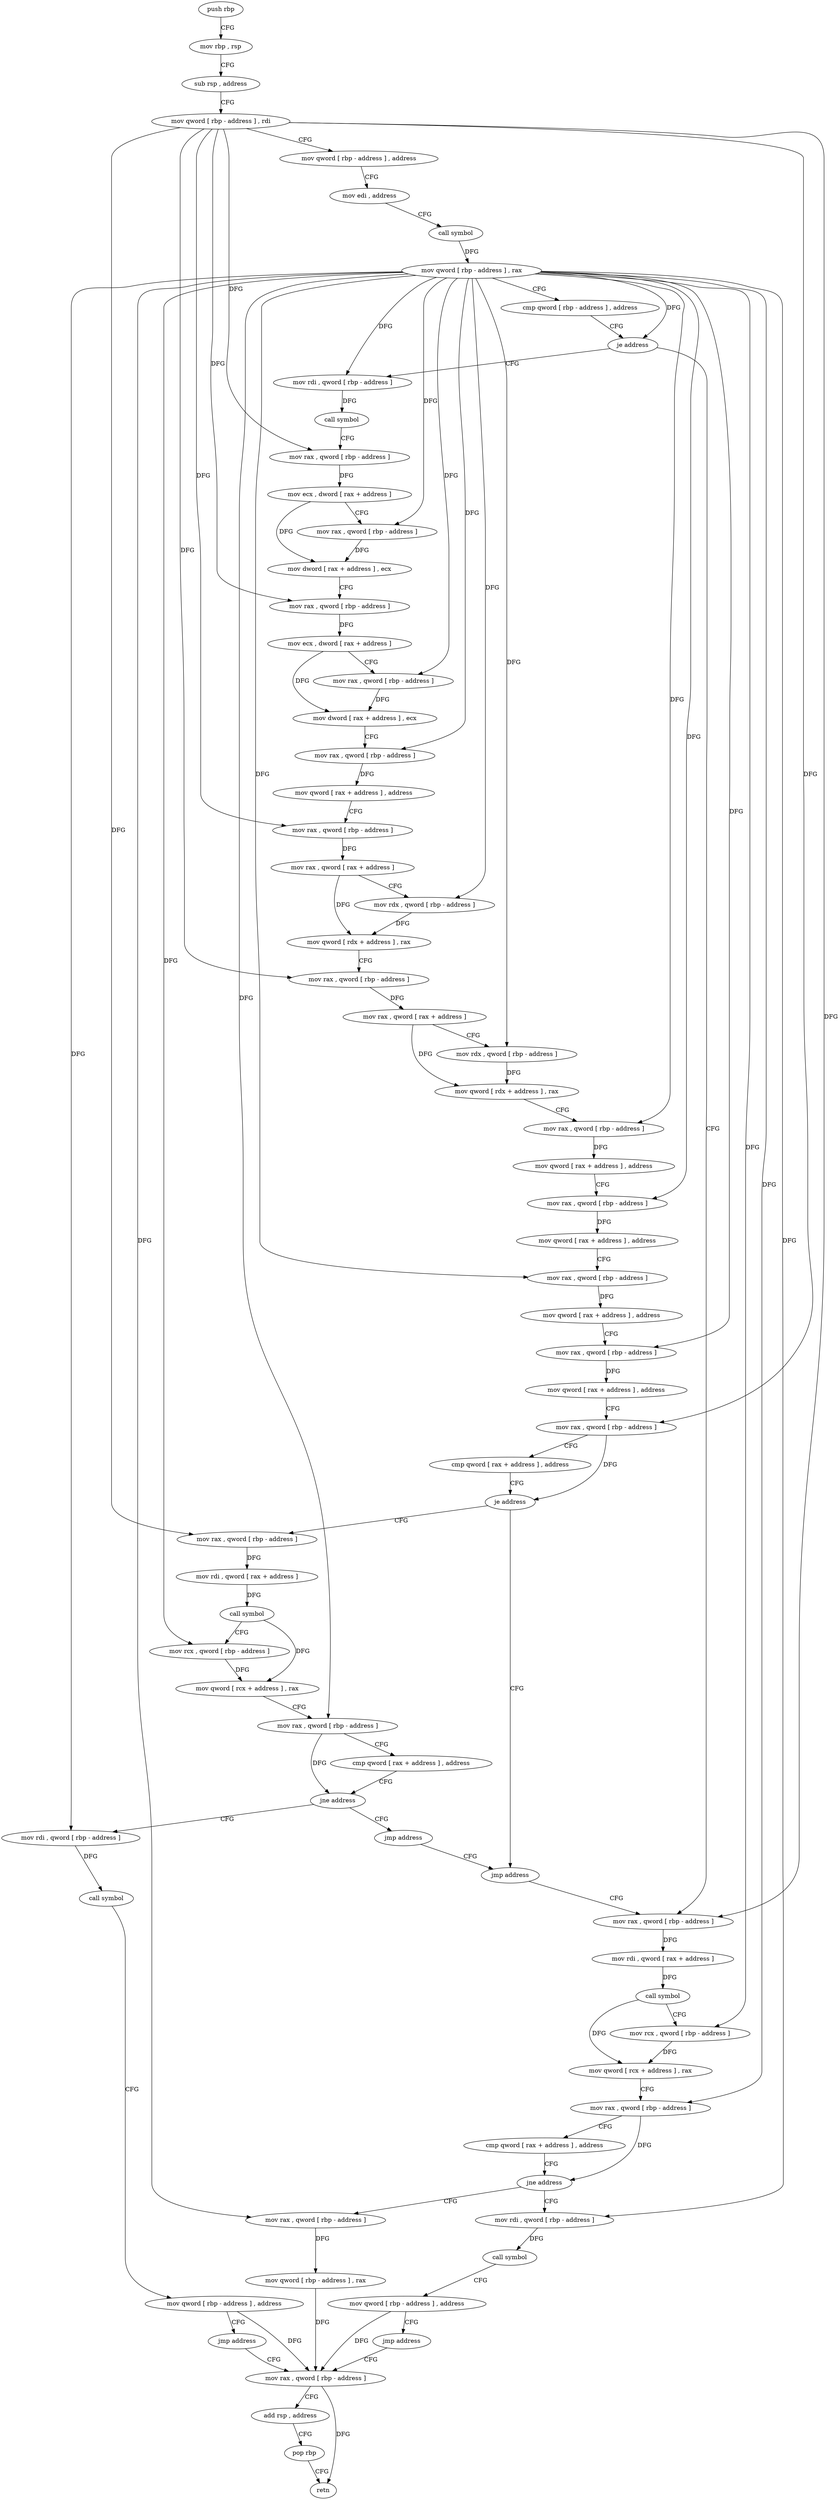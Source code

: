 digraph "func" {
"91824" [label = "push rbp" ]
"91825" [label = "mov rbp , rsp" ]
"91828" [label = "sub rsp , address" ]
"91832" [label = "mov qword [ rbp - address ] , rdi" ]
"91836" [label = "mov qword [ rbp - address ] , address" ]
"91844" [label = "mov edi , address" ]
"91849" [label = "call symbol" ]
"91854" [label = "mov qword [ rbp - address ] , rax" ]
"91858" [label = "cmp qword [ rbp - address ] , address" ]
"91863" [label = "je address" ]
"92081" [label = "mov rax , qword [ rbp - address ]" ]
"91869" [label = "mov rdi , qword [ rbp - address ]" ]
"92085" [label = "mov rdi , qword [ rax + address ]" ]
"92089" [label = "call symbol" ]
"92094" [label = "mov rcx , qword [ rbp - address ]" ]
"92098" [label = "mov qword [ rcx + address ] , rax" ]
"92102" [label = "mov rax , qword [ rbp - address ]" ]
"92106" [label = "cmp qword [ rax + address ] , address" ]
"92111" [label = "jne address" ]
"92139" [label = "mov rax , qword [ rbp - address ]" ]
"92117" [label = "mov rdi , qword [ rbp - address ]" ]
"91873" [label = "call symbol" ]
"91878" [label = "mov rax , qword [ rbp - address ]" ]
"91882" [label = "mov ecx , dword [ rax + address ]" ]
"91885" [label = "mov rax , qword [ rbp - address ]" ]
"91889" [label = "mov dword [ rax + address ] , ecx" ]
"91892" [label = "mov rax , qword [ rbp - address ]" ]
"91896" [label = "mov ecx , dword [ rax + address ]" ]
"91899" [label = "mov rax , qword [ rbp - address ]" ]
"91903" [label = "mov dword [ rax + address ] , ecx" ]
"91906" [label = "mov rax , qword [ rbp - address ]" ]
"91910" [label = "mov qword [ rax + address ] , address" ]
"91918" [label = "mov rax , qword [ rbp - address ]" ]
"91922" [label = "mov rax , qword [ rax + address ]" ]
"91926" [label = "mov rdx , qword [ rbp - address ]" ]
"91930" [label = "mov qword [ rdx + address ] , rax" ]
"91934" [label = "mov rax , qword [ rbp - address ]" ]
"91938" [label = "mov rax , qword [ rax + address ]" ]
"91942" [label = "mov rdx , qword [ rbp - address ]" ]
"91946" [label = "mov qword [ rdx + address ] , rax" ]
"91950" [label = "mov rax , qword [ rbp - address ]" ]
"91954" [label = "mov qword [ rax + address ] , address" ]
"91962" [label = "mov rax , qword [ rbp - address ]" ]
"91966" [label = "mov qword [ rax + address ] , address" ]
"91974" [label = "mov rax , qword [ rbp - address ]" ]
"91978" [label = "mov qword [ rax + address ] , address" ]
"91986" [label = "mov rax , qword [ rbp - address ]" ]
"91990" [label = "mov qword [ rax + address ] , address" ]
"91998" [label = "mov rax , qword [ rbp - address ]" ]
"92002" [label = "cmp qword [ rax + address ] , address" ]
"92007" [label = "je address" ]
"92076" [label = "jmp address" ]
"92013" [label = "mov rax , qword [ rbp - address ]" ]
"92143" [label = "mov qword [ rbp - address ] , rax" ]
"92147" [label = "mov rax , qword [ rbp - address ]" ]
"92121" [label = "call symbol" ]
"92126" [label = "mov qword [ rbp - address ] , address" ]
"92134" [label = "jmp address" ]
"92017" [label = "mov rdi , qword [ rax + address ]" ]
"92021" [label = "call symbol" ]
"92026" [label = "mov rcx , qword [ rbp - address ]" ]
"92030" [label = "mov qword [ rcx + address ] , rax" ]
"92034" [label = "mov rax , qword [ rbp - address ]" ]
"92038" [label = "cmp qword [ rax + address ] , address" ]
"92043" [label = "jne address" ]
"92071" [label = "jmp address" ]
"92049" [label = "mov rdi , qword [ rbp - address ]" ]
"92151" [label = "add rsp , address" ]
"92155" [label = "pop rbp" ]
"92156" [label = "retn" ]
"92053" [label = "call symbol" ]
"92058" [label = "mov qword [ rbp - address ] , address" ]
"92066" [label = "jmp address" ]
"91824" -> "91825" [ label = "CFG" ]
"91825" -> "91828" [ label = "CFG" ]
"91828" -> "91832" [ label = "CFG" ]
"91832" -> "91836" [ label = "CFG" ]
"91832" -> "92081" [ label = "DFG" ]
"91832" -> "91878" [ label = "DFG" ]
"91832" -> "91892" [ label = "DFG" ]
"91832" -> "91918" [ label = "DFG" ]
"91832" -> "91934" [ label = "DFG" ]
"91832" -> "91998" [ label = "DFG" ]
"91832" -> "92013" [ label = "DFG" ]
"91836" -> "91844" [ label = "CFG" ]
"91844" -> "91849" [ label = "CFG" ]
"91849" -> "91854" [ label = "DFG" ]
"91854" -> "91858" [ label = "CFG" ]
"91854" -> "91863" [ label = "DFG" ]
"91854" -> "92094" [ label = "DFG" ]
"91854" -> "92102" [ label = "DFG" ]
"91854" -> "91869" [ label = "DFG" ]
"91854" -> "91885" [ label = "DFG" ]
"91854" -> "91899" [ label = "DFG" ]
"91854" -> "91906" [ label = "DFG" ]
"91854" -> "91926" [ label = "DFG" ]
"91854" -> "91942" [ label = "DFG" ]
"91854" -> "91950" [ label = "DFG" ]
"91854" -> "91962" [ label = "DFG" ]
"91854" -> "91974" [ label = "DFG" ]
"91854" -> "91986" [ label = "DFG" ]
"91854" -> "92139" [ label = "DFG" ]
"91854" -> "92117" [ label = "DFG" ]
"91854" -> "92026" [ label = "DFG" ]
"91854" -> "92034" [ label = "DFG" ]
"91854" -> "92049" [ label = "DFG" ]
"91858" -> "91863" [ label = "CFG" ]
"91863" -> "92081" [ label = "CFG" ]
"91863" -> "91869" [ label = "CFG" ]
"92081" -> "92085" [ label = "DFG" ]
"91869" -> "91873" [ label = "DFG" ]
"92085" -> "92089" [ label = "DFG" ]
"92089" -> "92094" [ label = "CFG" ]
"92089" -> "92098" [ label = "DFG" ]
"92094" -> "92098" [ label = "DFG" ]
"92098" -> "92102" [ label = "CFG" ]
"92102" -> "92106" [ label = "CFG" ]
"92102" -> "92111" [ label = "DFG" ]
"92106" -> "92111" [ label = "CFG" ]
"92111" -> "92139" [ label = "CFG" ]
"92111" -> "92117" [ label = "CFG" ]
"92139" -> "92143" [ label = "DFG" ]
"92117" -> "92121" [ label = "DFG" ]
"91873" -> "91878" [ label = "CFG" ]
"91878" -> "91882" [ label = "DFG" ]
"91882" -> "91885" [ label = "CFG" ]
"91882" -> "91889" [ label = "DFG" ]
"91885" -> "91889" [ label = "DFG" ]
"91889" -> "91892" [ label = "CFG" ]
"91892" -> "91896" [ label = "DFG" ]
"91896" -> "91899" [ label = "CFG" ]
"91896" -> "91903" [ label = "DFG" ]
"91899" -> "91903" [ label = "DFG" ]
"91903" -> "91906" [ label = "CFG" ]
"91906" -> "91910" [ label = "DFG" ]
"91910" -> "91918" [ label = "CFG" ]
"91918" -> "91922" [ label = "DFG" ]
"91922" -> "91926" [ label = "CFG" ]
"91922" -> "91930" [ label = "DFG" ]
"91926" -> "91930" [ label = "DFG" ]
"91930" -> "91934" [ label = "CFG" ]
"91934" -> "91938" [ label = "DFG" ]
"91938" -> "91942" [ label = "CFG" ]
"91938" -> "91946" [ label = "DFG" ]
"91942" -> "91946" [ label = "DFG" ]
"91946" -> "91950" [ label = "CFG" ]
"91950" -> "91954" [ label = "DFG" ]
"91954" -> "91962" [ label = "CFG" ]
"91962" -> "91966" [ label = "DFG" ]
"91966" -> "91974" [ label = "CFG" ]
"91974" -> "91978" [ label = "DFG" ]
"91978" -> "91986" [ label = "CFG" ]
"91986" -> "91990" [ label = "DFG" ]
"91990" -> "91998" [ label = "CFG" ]
"91998" -> "92002" [ label = "CFG" ]
"91998" -> "92007" [ label = "DFG" ]
"92002" -> "92007" [ label = "CFG" ]
"92007" -> "92076" [ label = "CFG" ]
"92007" -> "92013" [ label = "CFG" ]
"92076" -> "92081" [ label = "CFG" ]
"92013" -> "92017" [ label = "DFG" ]
"92143" -> "92147" [ label = "DFG" ]
"92147" -> "92151" [ label = "CFG" ]
"92147" -> "92156" [ label = "DFG" ]
"92121" -> "92126" [ label = "CFG" ]
"92126" -> "92134" [ label = "CFG" ]
"92126" -> "92147" [ label = "DFG" ]
"92134" -> "92147" [ label = "CFG" ]
"92017" -> "92021" [ label = "DFG" ]
"92021" -> "92026" [ label = "CFG" ]
"92021" -> "92030" [ label = "DFG" ]
"92026" -> "92030" [ label = "DFG" ]
"92030" -> "92034" [ label = "CFG" ]
"92034" -> "92038" [ label = "CFG" ]
"92034" -> "92043" [ label = "DFG" ]
"92038" -> "92043" [ label = "CFG" ]
"92043" -> "92071" [ label = "CFG" ]
"92043" -> "92049" [ label = "CFG" ]
"92071" -> "92076" [ label = "CFG" ]
"92049" -> "92053" [ label = "DFG" ]
"92151" -> "92155" [ label = "CFG" ]
"92155" -> "92156" [ label = "CFG" ]
"92053" -> "92058" [ label = "CFG" ]
"92058" -> "92066" [ label = "CFG" ]
"92058" -> "92147" [ label = "DFG" ]
"92066" -> "92147" [ label = "CFG" ]
}
